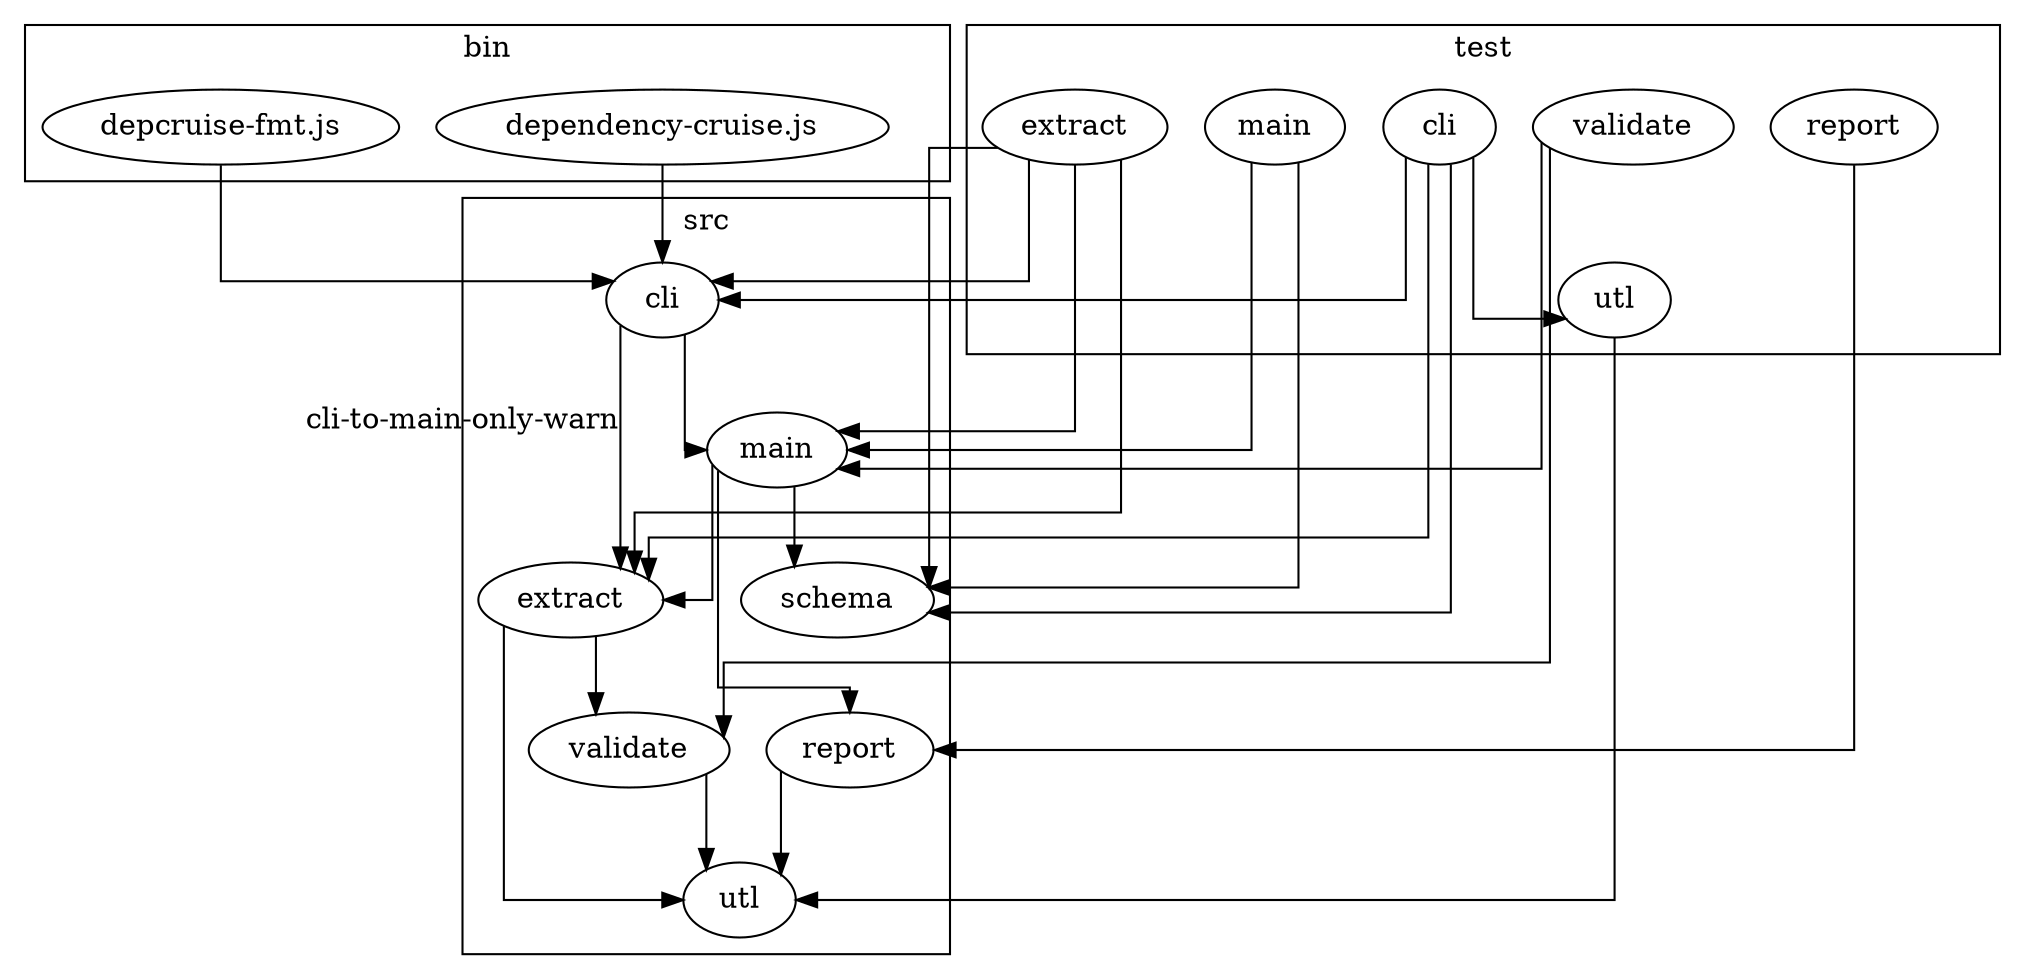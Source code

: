 strict digraph "dependency-cruiser output"{
    splines="ortho"
    
    

    subgraph "cluster_bin" {label="bin" "bin" [width="0.05" shape="point" style="invis"] "bin/depcruise-fmt.js" [label="depcruise-fmt.js" URL="https://github.com/sverweij/dependency-cruiser/blob/develop/bin/depcruise-fmt.js" ] }
    "bin/depcruise-fmt.js" -> "src/cli"
    subgraph "cluster_bin" {label="bin" "bin" [width="0.05" shape="point" style="invis"] "bin/dependency-cruise.js" [label="dependency-cruise.js" URL="https://github.com/sverweij/dependency-cruiser/blob/develop/bin/dependency-cruise.js" ] }
    "bin/dependency-cruise.js" -> "src/cli"
    subgraph "cluster_src" {label="src" "src" [width="0.05" shape="point" style="invis"] "src/cli" [label="cli" URL="https://github.com/sverweij/dependency-cruiser/blob/develop/src/cli" ] }
    "src/cli" -> "src/main"
    "src/cli" -> "src/extract" [xlabel="cli-to-main-only-warn" tooltip="cli-to-main-only-warn" ]
    subgraph "cluster_src" {label="src" "src" [width="0.05" shape="point" style="invis"] "src/extract" [label="extract" URL="https://github.com/sverweij/dependency-cruiser/blob/develop/src/extract" ] }
    "src/extract" -> "src/validate"
    "src/extract" -> "src/utl"
    subgraph "cluster_src" {label="src" "src" [width="0.05" shape="point" style="invis"] "src/main" [label="main" URL="https://github.com/sverweij/dependency-cruiser/blob/develop/src/main" ] }
    "src/main" -> "src/extract"
    "src/main" -> "src/report"
    "src/main" -> "src/schema"
    subgraph "cluster_src" {label="src" "src" [width="0.05" shape="point" style="invis"] "src/report" [label="report" URL="https://github.com/sverweij/dependency-cruiser/blob/develop/src/report" ] }
    "src/report" -> "src/utl"
    subgraph "cluster_src" {label="src" "src" [width="0.05" shape="point" style="invis"] "src/schema" [label="schema" URL="https://github.com/sverweij/dependency-cruiser/blob/develop/src/schema" ] }
    subgraph "cluster_src" {label="src" "src" [width="0.05" shape="point" style="invis"] "src/utl" [label="utl" URL="https://github.com/sverweij/dependency-cruiser/blob/develop/src/utl" ] }
    subgraph "cluster_src" {label="src" "src" [width="0.05" shape="point" style="invis"] "src/validate" [label="validate" URL="https://github.com/sverweij/dependency-cruiser/blob/develop/src/validate" ] }
    "src/validate" -> "src/utl"
    subgraph "cluster_test" {label="test" "test" [width="0.05" shape="point" style="invis"] "test/cli" [label="cli" URL="https://github.com/sverweij/dependency-cruiser/blob/develop/test/cli" ] }
    "test/cli" -> "src/cli"
    "test/cli" -> "test/utl"
    "test/cli" -> "src/schema"
    "test/cli" -> "src/extract"
    subgraph "cluster_test" {label="test" "test" [width="0.05" shape="point" style="invis"] "test/extract" [label="extract" URL="https://github.com/sverweij/dependency-cruiser/blob/develop/test/extract" ] }
    "test/extract" -> "src/extract"
    "test/extract" -> "src/main"
    "test/extract" -> "src/schema"
    "test/extract" -> "src/cli"
    subgraph "cluster_test" {label="test" "test" [width="0.05" shape="point" style="invis"] "test/main" [label="main" URL="https://github.com/sverweij/dependency-cruiser/blob/develop/test/main" ] }
    "test/main" -> "src/main"
    "test/main" -> "src/schema"
    subgraph "cluster_test" {label="test" "test" [width="0.05" shape="point" style="invis"] "test/report" [label="report" tooltip="no-orphans" URL="https://github.com/sverweij/dependency-cruiser/blob/develop/test/report" ] }
    "test/report" -> "src/report"
    subgraph "cluster_test" {label="test" "test" [width="0.05" shape="point" style="invis"] "test/utl" [label="utl" URL="https://github.com/sverweij/dependency-cruiser/blob/develop/test/utl" ] }
    "test/utl" -> "src/utl"
    subgraph "cluster_test" {label="test" "test" [width="0.05" shape="point" style="invis"] "test/validate" [label="validate" URL="https://github.com/sverweij/dependency-cruiser/blob/develop/test/validate" ] }
    "test/validate" -> "src/validate"
    "test/validate" -> "src/main"
}

